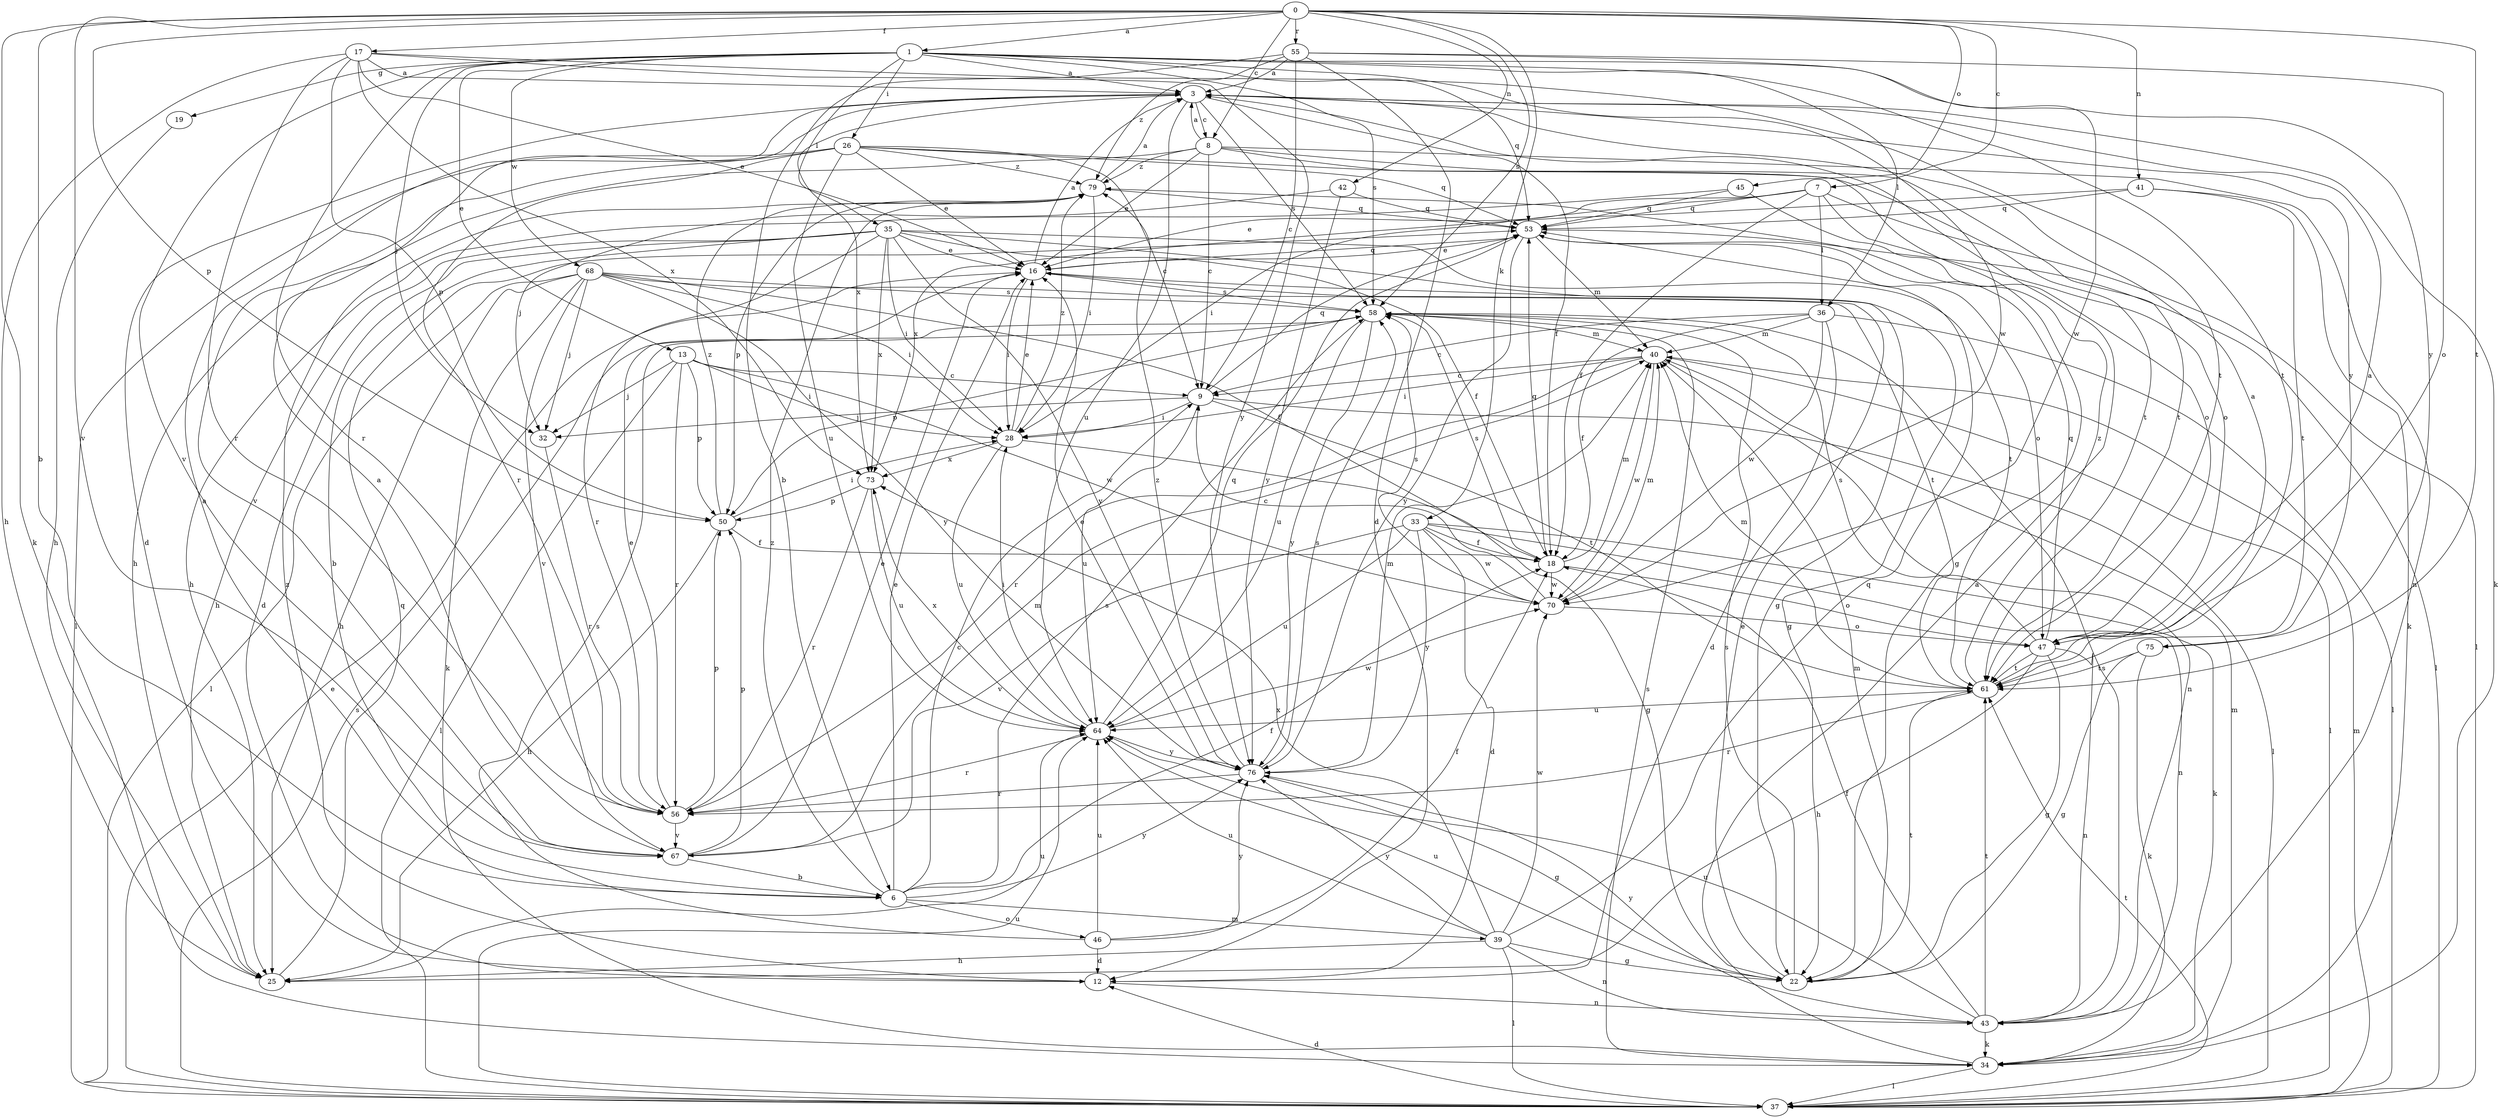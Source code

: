 strict digraph  {
0;
1;
3;
6;
7;
8;
9;
12;
13;
16;
17;
18;
19;
22;
25;
26;
28;
32;
33;
34;
35;
36;
37;
39;
40;
41;
42;
43;
45;
46;
47;
50;
53;
55;
56;
58;
61;
64;
67;
68;
70;
73;
75;
76;
79;
0 -> 1  [label=a];
0 -> 6  [label=b];
0 -> 7  [label=c];
0 -> 8  [label=c];
0 -> 17  [label=f];
0 -> 33  [label=k];
0 -> 34  [label=k];
0 -> 41  [label=n];
0 -> 42  [label=n];
0 -> 45  [label=o];
0 -> 50  [label=p];
0 -> 55  [label=r];
0 -> 58  [label=s];
0 -> 61  [label=t];
0 -> 67  [label=v];
1 -> 3  [label=a];
1 -> 13  [label=e];
1 -> 19  [label=g];
1 -> 26  [label=i];
1 -> 32  [label=j];
1 -> 35  [label=l];
1 -> 36  [label=l];
1 -> 53  [label=q];
1 -> 56  [label=r];
1 -> 58  [label=s];
1 -> 61  [label=t];
1 -> 67  [label=v];
1 -> 68  [label=w];
1 -> 70  [label=w];
1 -> 75  [label=y];
3 -> 8  [label=c];
3 -> 12  [label=d];
3 -> 18  [label=f];
3 -> 34  [label=k];
3 -> 58  [label=s];
3 -> 64  [label=u];
3 -> 73  [label=x];
3 -> 75  [label=y];
6 -> 3  [label=a];
6 -> 9  [label=c];
6 -> 16  [label=e];
6 -> 18  [label=f];
6 -> 39  [label=m];
6 -> 46  [label=o];
6 -> 58  [label=s];
6 -> 76  [label=y];
6 -> 79  [label=z];
7 -> 16  [label=e];
7 -> 18  [label=f];
7 -> 28  [label=i];
7 -> 36  [label=l];
7 -> 37  [label=l];
7 -> 47  [label=o];
7 -> 53  [label=q];
8 -> 3  [label=a];
8 -> 9  [label=c];
8 -> 16  [label=e];
8 -> 22  [label=g];
8 -> 25  [label=h];
8 -> 43  [label=n];
8 -> 61  [label=t];
8 -> 79  [label=z];
9 -> 28  [label=i];
9 -> 32  [label=j];
9 -> 37  [label=l];
9 -> 53  [label=q];
9 -> 61  [label=t];
9 -> 64  [label=u];
12 -> 43  [label=n];
12 -> 79  [label=z];
13 -> 9  [label=c];
13 -> 28  [label=i];
13 -> 32  [label=j];
13 -> 37  [label=l];
13 -> 50  [label=p];
13 -> 56  [label=r];
13 -> 70  [label=w];
16 -> 3  [label=a];
16 -> 22  [label=g];
16 -> 28  [label=i];
16 -> 53  [label=q];
16 -> 58  [label=s];
17 -> 3  [label=a];
17 -> 16  [label=e];
17 -> 25  [label=h];
17 -> 50  [label=p];
17 -> 56  [label=r];
17 -> 61  [label=t];
17 -> 73  [label=x];
17 -> 76  [label=y];
18 -> 40  [label=m];
18 -> 47  [label=o];
18 -> 53  [label=q];
18 -> 58  [label=s];
18 -> 70  [label=w];
19 -> 25  [label=h];
22 -> 16  [label=e];
22 -> 40  [label=m];
22 -> 58  [label=s];
22 -> 61  [label=t];
22 -> 64  [label=u];
25 -> 53  [label=q];
25 -> 64  [label=u];
26 -> 9  [label=c];
26 -> 16  [label=e];
26 -> 37  [label=l];
26 -> 53  [label=q];
26 -> 56  [label=r];
26 -> 61  [label=t];
26 -> 64  [label=u];
26 -> 67  [label=v];
26 -> 79  [label=z];
28 -> 16  [label=e];
28 -> 22  [label=g];
28 -> 64  [label=u];
28 -> 73  [label=x];
28 -> 79  [label=z];
32 -> 56  [label=r];
33 -> 12  [label=d];
33 -> 18  [label=f];
33 -> 34  [label=k];
33 -> 43  [label=n];
33 -> 64  [label=u];
33 -> 67  [label=v];
33 -> 70  [label=w];
33 -> 76  [label=y];
34 -> 3  [label=a];
34 -> 37  [label=l];
34 -> 40  [label=m];
34 -> 58  [label=s];
35 -> 6  [label=b];
35 -> 12  [label=d];
35 -> 16  [label=e];
35 -> 18  [label=f];
35 -> 22  [label=g];
35 -> 25  [label=h];
35 -> 28  [label=i];
35 -> 56  [label=r];
35 -> 61  [label=t];
35 -> 73  [label=x];
35 -> 76  [label=y];
36 -> 9  [label=c];
36 -> 12  [label=d];
36 -> 18  [label=f];
36 -> 37  [label=l];
36 -> 40  [label=m];
36 -> 70  [label=w];
37 -> 12  [label=d];
37 -> 16  [label=e];
37 -> 40  [label=m];
37 -> 58  [label=s];
37 -> 61  [label=t];
37 -> 64  [label=u];
39 -> 22  [label=g];
39 -> 25  [label=h];
39 -> 37  [label=l];
39 -> 43  [label=n];
39 -> 53  [label=q];
39 -> 64  [label=u];
39 -> 70  [label=w];
39 -> 73  [label=x];
39 -> 76  [label=y];
40 -> 9  [label=c];
40 -> 28  [label=i];
40 -> 37  [label=l];
40 -> 43  [label=n];
40 -> 56  [label=r];
40 -> 70  [label=w];
41 -> 34  [label=k];
41 -> 53  [label=q];
41 -> 61  [label=t];
41 -> 73  [label=x];
42 -> 32  [label=j];
42 -> 53  [label=q];
42 -> 76  [label=y];
43 -> 18  [label=f];
43 -> 34  [label=k];
43 -> 58  [label=s];
43 -> 61  [label=t];
43 -> 64  [label=u];
43 -> 76  [label=y];
45 -> 25  [label=h];
45 -> 47  [label=o];
45 -> 53  [label=q];
46 -> 12  [label=d];
46 -> 18  [label=f];
46 -> 58  [label=s];
46 -> 64  [label=u];
46 -> 76  [label=y];
47 -> 3  [label=a];
47 -> 22  [label=g];
47 -> 25  [label=h];
47 -> 43  [label=n];
47 -> 53  [label=q];
47 -> 58  [label=s];
47 -> 61  [label=t];
50 -> 18  [label=f];
50 -> 25  [label=h];
50 -> 28  [label=i];
50 -> 79  [label=z];
53 -> 16  [label=e];
53 -> 37  [label=l];
53 -> 40  [label=m];
53 -> 47  [label=o];
53 -> 76  [label=y];
55 -> 3  [label=a];
55 -> 6  [label=b];
55 -> 9  [label=c];
55 -> 12  [label=d];
55 -> 47  [label=o];
55 -> 70  [label=w];
55 -> 79  [label=z];
56 -> 16  [label=e];
56 -> 50  [label=p];
56 -> 67  [label=v];
58 -> 40  [label=m];
58 -> 50  [label=p];
58 -> 64  [label=u];
58 -> 76  [label=y];
61 -> 3  [label=a];
61 -> 40  [label=m];
61 -> 56  [label=r];
61 -> 64  [label=u];
61 -> 79  [label=z];
64 -> 28  [label=i];
64 -> 53  [label=q];
64 -> 56  [label=r];
64 -> 70  [label=w];
64 -> 73  [label=x];
64 -> 76  [label=y];
67 -> 3  [label=a];
67 -> 6  [label=b];
67 -> 16  [label=e];
67 -> 40  [label=m];
67 -> 50  [label=p];
68 -> 18  [label=f];
68 -> 25  [label=h];
68 -> 28  [label=i];
68 -> 32  [label=j];
68 -> 34  [label=k];
68 -> 37  [label=l];
68 -> 58  [label=s];
68 -> 61  [label=t];
68 -> 67  [label=v];
68 -> 76  [label=y];
70 -> 9  [label=c];
70 -> 40  [label=m];
70 -> 47  [label=o];
70 -> 58  [label=s];
73 -> 50  [label=p];
73 -> 56  [label=r];
73 -> 64  [label=u];
75 -> 22  [label=g];
75 -> 34  [label=k];
75 -> 61  [label=t];
76 -> 16  [label=e];
76 -> 22  [label=g];
76 -> 40  [label=m];
76 -> 56  [label=r];
76 -> 58  [label=s];
76 -> 79  [label=z];
79 -> 3  [label=a];
79 -> 28  [label=i];
79 -> 50  [label=p];
79 -> 53  [label=q];
}
